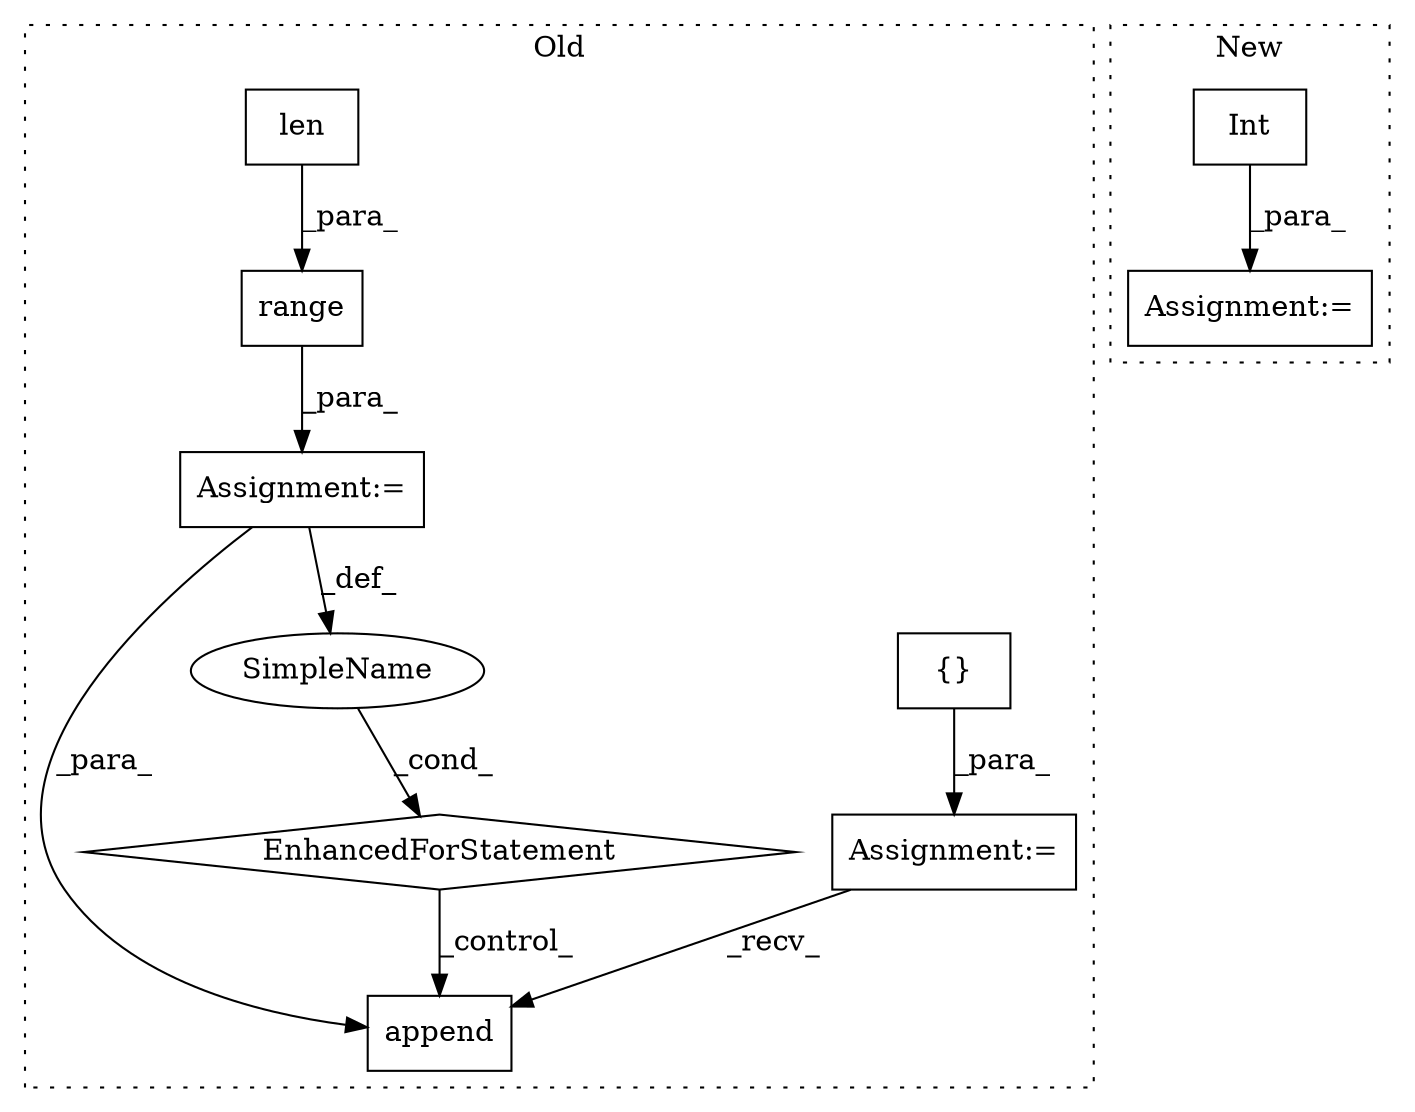 digraph G {
subgraph cluster0 {
1 [label="append" a="32" s="1136,1146" l="7,1" shape="box"];
4 [label="EnhancedForStatement" a="70" s="989,1078" l="53,2" shape="diamond"];
5 [label="SimpleName" a="42" s="1046" l="1" shape="ellipse"];
6 [label="{}" a="4" s="981" l="2" shape="box"];
7 [label="Assignment:=" a="7" s="963" l="1" shape="box"];
8 [label="Assignment:=" a="7" s="989,1078" l="53,2" shape="box"];
9 [label="range" a="32" s="1050,1077" l="6,1" shape="box"];
10 [label="len" a="32" s="1056,1076" l="4,1" shape="box"];
label = "Old";
style="dotted";
}
subgraph cluster1 {
2 [label="Int" a="32" s="1574" l="5" shape="box"];
3 [label="Assignment:=" a="7" s="1641" l="1" shape="box"];
label = "New";
style="dotted";
}
2 -> 3 [label="_para_"];
4 -> 1 [label="_control_"];
5 -> 4 [label="_cond_"];
6 -> 7 [label="_para_"];
7 -> 1 [label="_recv_"];
8 -> 1 [label="_para_"];
8 -> 5 [label="_def_"];
9 -> 8 [label="_para_"];
10 -> 9 [label="_para_"];
}